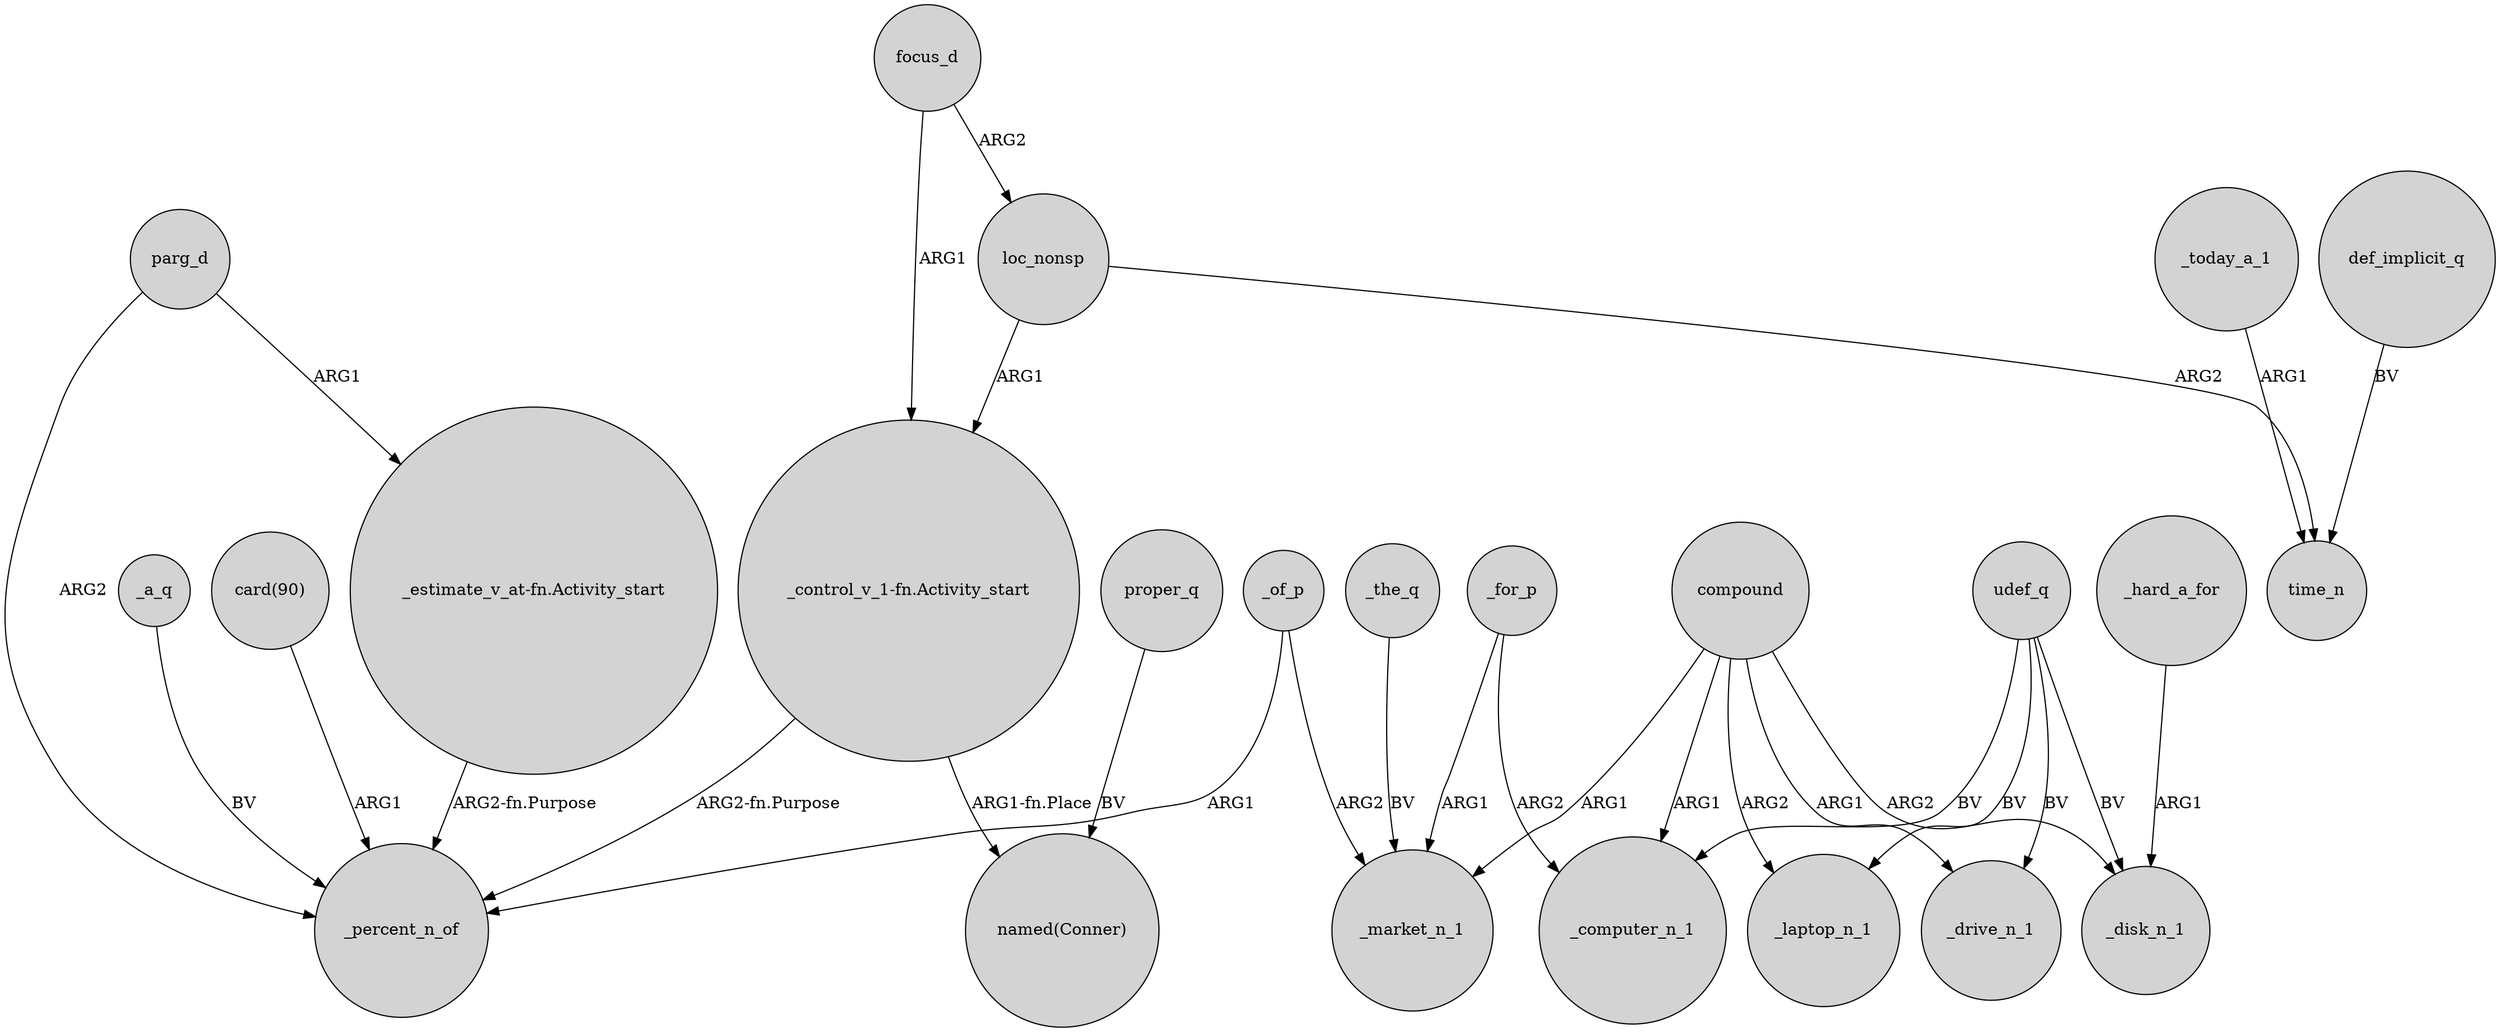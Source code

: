 digraph {
	node [shape=circle style=filled]
	focus_d -> "_control_v_1-fn.Activity_start" [label=ARG1]
	compound -> _computer_n_1 [label=ARG1]
	udef_q -> _disk_n_1 [label=BV]
	"_estimate_v_at-fn.Activity_start" -> _percent_n_of [label="ARG2-fn.Purpose"]
	compound -> _laptop_n_1 [label=ARG2]
	udef_q -> _laptop_n_1 [label=BV]
	_for_p -> _market_n_1 [label=ARG1]
	loc_nonsp -> "_control_v_1-fn.Activity_start" [label=ARG1]
	focus_d -> loc_nonsp [label=ARG2]
	_hard_a_for -> _disk_n_1 [label=ARG1]
	"_control_v_1-fn.Activity_start" -> "named(Conner)" [label="ARG1-fn.Place"]
	_of_p -> _percent_n_of [label=ARG1]
	_the_q -> _market_n_1 [label=BV]
	proper_q -> "named(Conner)" [label=BV]
	compound -> _disk_n_1 [label=ARG2]
	"_control_v_1-fn.Activity_start" -> _percent_n_of [label="ARG2-fn.Purpose"]
	_for_p -> _computer_n_1 [label=ARG2]
	udef_q -> _computer_n_1 [label=BV]
	udef_q -> _drive_n_1 [label=BV]
	parg_d -> _percent_n_of [label=ARG2]
	_today_a_1 -> time_n [label=ARG1]
	loc_nonsp -> time_n [label=ARG2]
	_of_p -> _market_n_1 [label=ARG2]
	parg_d -> "_estimate_v_at-fn.Activity_start" [label=ARG1]
	compound -> _market_n_1 [label=ARG1]
	_a_q -> _percent_n_of [label=BV]
	compound -> _drive_n_1 [label=ARG1]
	"card(90)" -> _percent_n_of [label=ARG1]
	def_implicit_q -> time_n [label=BV]
}
